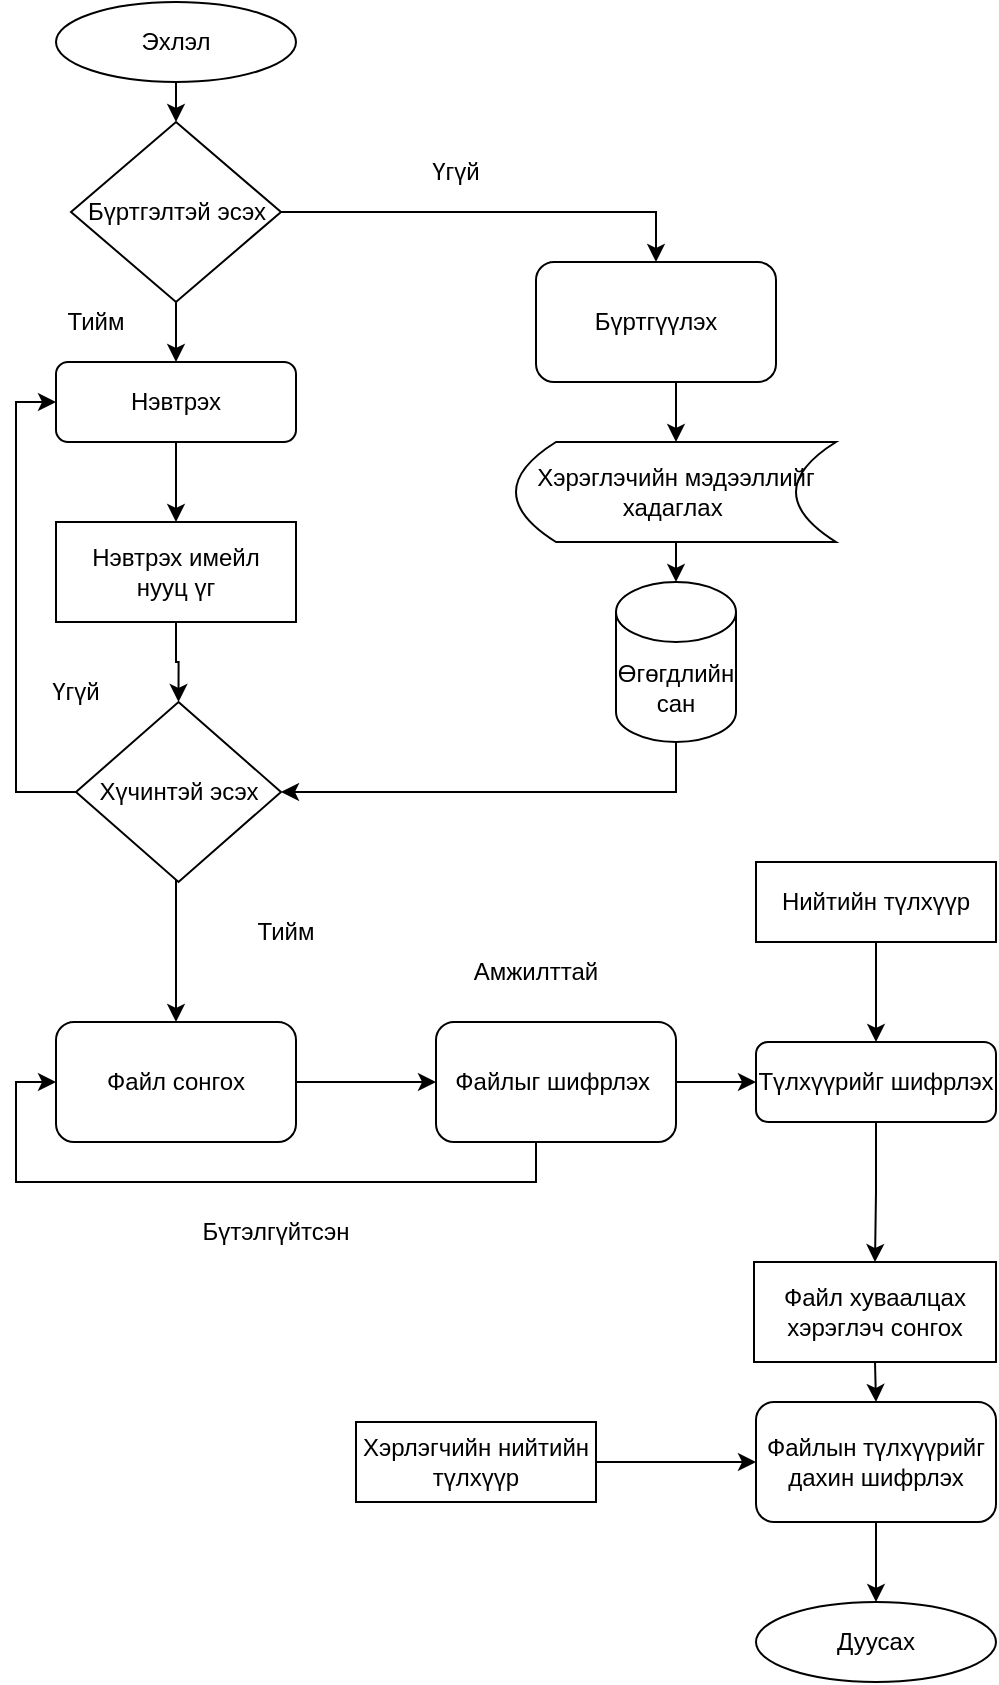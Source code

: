 <mxfile version="21.3.2" type="github">
  <diagram name="Page-1" id="GkzcyqgcytYp8V-X6onn">
    <mxGraphModel dx="1434" dy="800" grid="1" gridSize="10" guides="1" tooltips="1" connect="1" arrows="1" fold="1" page="1" pageScale="1" pageWidth="850" pageHeight="1100" math="0" shadow="0">
      <root>
        <mxCell id="0" />
        <mxCell id="1" parent="0" />
        <mxCell id="bOG6HlgoCdopPD-Y6SN3-1" value="Эхлэл" style="ellipse;whiteSpace=wrap;html=1;" vertex="1" parent="1">
          <mxGeometry x="340" y="210" width="120" height="40" as="geometry" />
        </mxCell>
        <mxCell id="bOG6HlgoCdopPD-Y6SN3-15" style="edgeStyle=orthogonalEdgeStyle;rounded=0;orthogonalLoop=1;jettySize=auto;html=1;entryX=0.5;entryY=0;entryDx=0;entryDy=0;" edge="1" parent="1" source="bOG6HlgoCdopPD-Y6SN3-2" target="bOG6HlgoCdopPD-Y6SN3-3">
          <mxGeometry relative="1" as="geometry" />
        </mxCell>
        <mxCell id="bOG6HlgoCdopPD-Y6SN3-18" style="edgeStyle=orthogonalEdgeStyle;rounded=0;orthogonalLoop=1;jettySize=auto;html=1;entryX=0.5;entryY=0;entryDx=0;entryDy=0;" edge="1" parent="1" source="bOG6HlgoCdopPD-Y6SN3-2" target="bOG6HlgoCdopPD-Y6SN3-4">
          <mxGeometry relative="1" as="geometry" />
        </mxCell>
        <mxCell id="bOG6HlgoCdopPD-Y6SN3-2" value="Бүртгэлтэй эсэх" style="rhombus;whiteSpace=wrap;html=1;" vertex="1" parent="1">
          <mxGeometry x="347.5" y="270" width="105" height="90" as="geometry" />
        </mxCell>
        <mxCell id="bOG6HlgoCdopPD-Y6SN3-20" style="edgeStyle=orthogonalEdgeStyle;rounded=0;orthogonalLoop=1;jettySize=auto;html=1;exitX=0.5;exitY=1;exitDx=0;exitDy=0;entryX=0.5;entryY=0;entryDx=0;entryDy=0;" edge="1" parent="1" source="bOG6HlgoCdopPD-Y6SN3-3" target="bOG6HlgoCdopPD-Y6SN3-17">
          <mxGeometry relative="1" as="geometry" />
        </mxCell>
        <mxCell id="bOG6HlgoCdopPD-Y6SN3-3" value="Бүртгүүлэх" style="rounded=1;whiteSpace=wrap;html=1;" vertex="1" parent="1">
          <mxGeometry x="580" y="340" width="120" height="60" as="geometry" />
        </mxCell>
        <mxCell id="bOG6HlgoCdopPD-Y6SN3-24" style="edgeStyle=orthogonalEdgeStyle;rounded=0;orthogonalLoop=1;jettySize=auto;html=1;exitX=0.5;exitY=1;exitDx=0;exitDy=0;" edge="1" parent="1" source="bOG6HlgoCdopPD-Y6SN3-4" target="bOG6HlgoCdopPD-Y6SN3-6">
          <mxGeometry relative="1" as="geometry" />
        </mxCell>
        <mxCell id="bOG6HlgoCdopPD-Y6SN3-4" value="Нэвтрэх" style="rounded=1;whiteSpace=wrap;html=1;" vertex="1" parent="1">
          <mxGeometry x="340" y="390" width="120" height="40" as="geometry" />
        </mxCell>
        <mxCell id="bOG6HlgoCdopPD-Y6SN3-23" style="edgeStyle=orthogonalEdgeStyle;rounded=0;orthogonalLoop=1;jettySize=auto;html=1;exitX=0.5;exitY=1;exitDx=0;exitDy=0;entryX=0.5;entryY=0;entryDx=0;entryDy=0;" edge="1" parent="1" source="bOG6HlgoCdopPD-Y6SN3-6" target="bOG6HlgoCdopPD-Y6SN3-7">
          <mxGeometry relative="1" as="geometry" />
        </mxCell>
        <mxCell id="bOG6HlgoCdopPD-Y6SN3-6" value="Нэвтрэх имейл&lt;br&gt;нууц үг" style="rounded=0;whiteSpace=wrap;html=1;" vertex="1" parent="1">
          <mxGeometry x="340" y="470" width="120" height="50" as="geometry" />
        </mxCell>
        <mxCell id="bOG6HlgoCdopPD-Y6SN3-25" style="edgeStyle=orthogonalEdgeStyle;rounded=0;orthogonalLoop=1;jettySize=auto;html=1;exitX=0;exitY=0.5;exitDx=0;exitDy=0;entryX=0;entryY=0.5;entryDx=0;entryDy=0;" edge="1" parent="1" source="bOG6HlgoCdopPD-Y6SN3-7" target="bOG6HlgoCdopPD-Y6SN3-4">
          <mxGeometry relative="1" as="geometry" />
        </mxCell>
        <mxCell id="bOG6HlgoCdopPD-Y6SN3-26" style="edgeStyle=orthogonalEdgeStyle;rounded=0;orthogonalLoop=1;jettySize=auto;html=1;exitX=0.5;exitY=1;exitDx=0;exitDy=0;entryX=0.5;entryY=0;entryDx=0;entryDy=0;" edge="1" parent="1" source="bOG6HlgoCdopPD-Y6SN3-7" target="bOG6HlgoCdopPD-Y6SN3-8">
          <mxGeometry relative="1" as="geometry">
            <Array as="points">
              <mxPoint x="400" y="630" />
            </Array>
          </mxGeometry>
        </mxCell>
        <mxCell id="bOG6HlgoCdopPD-Y6SN3-7" value="Хүчинтэй эсэх" style="rhombus;whiteSpace=wrap;html=1;" vertex="1" parent="1">
          <mxGeometry x="350" y="560" width="102.5" height="90" as="geometry" />
        </mxCell>
        <mxCell id="bOG6HlgoCdopPD-Y6SN3-28" style="edgeStyle=orthogonalEdgeStyle;rounded=0;orthogonalLoop=1;jettySize=auto;html=1;exitX=1;exitY=0.5;exitDx=0;exitDy=0;entryX=0;entryY=0.5;entryDx=0;entryDy=0;" edge="1" parent="1" source="bOG6HlgoCdopPD-Y6SN3-8" target="bOG6HlgoCdopPD-Y6SN3-9">
          <mxGeometry relative="1" as="geometry">
            <Array as="points">
              <mxPoint x="520" y="750" />
            </Array>
          </mxGeometry>
        </mxCell>
        <mxCell id="bOG6HlgoCdopPD-Y6SN3-8" value="Файл сонгох" style="rounded=1;whiteSpace=wrap;html=1;" vertex="1" parent="1">
          <mxGeometry x="340" y="720" width="120" height="60" as="geometry" />
        </mxCell>
        <mxCell id="bOG6HlgoCdopPD-Y6SN3-27" style="edgeStyle=orthogonalEdgeStyle;rounded=0;orthogonalLoop=1;jettySize=auto;html=1;exitX=0.5;exitY=1;exitDx=0;exitDy=0;entryX=0;entryY=0.5;entryDx=0;entryDy=0;" edge="1" parent="1" source="bOG6HlgoCdopPD-Y6SN3-9" target="bOG6HlgoCdopPD-Y6SN3-8">
          <mxGeometry relative="1" as="geometry">
            <Array as="points">
              <mxPoint x="580" y="800" />
              <mxPoint x="320" y="800" />
              <mxPoint x="320" y="750" />
            </Array>
          </mxGeometry>
        </mxCell>
        <mxCell id="bOG6HlgoCdopPD-Y6SN3-30" style="edgeStyle=orthogonalEdgeStyle;rounded=0;orthogonalLoop=1;jettySize=auto;html=1;exitX=1;exitY=0.5;exitDx=0;exitDy=0;entryX=0;entryY=0.5;entryDx=0;entryDy=0;" edge="1" parent="1" source="bOG6HlgoCdopPD-Y6SN3-9" target="bOG6HlgoCdopPD-Y6SN3-39">
          <mxGeometry relative="1" as="geometry" />
        </mxCell>
        <mxCell id="bOG6HlgoCdopPD-Y6SN3-9" value="Файлыг шифрлэх&amp;nbsp;" style="rounded=1;whiteSpace=wrap;html=1;" vertex="1" parent="1">
          <mxGeometry x="530" y="720" width="120" height="60" as="geometry" />
        </mxCell>
        <mxCell id="bOG6HlgoCdopPD-Y6SN3-43" style="edgeStyle=orthogonalEdgeStyle;rounded=0;orthogonalLoop=1;jettySize=auto;html=1;exitX=0.5;exitY=1;exitDx=0;exitDy=0;entryX=0.5;entryY=0;entryDx=0;entryDy=0;" edge="1" parent="1" source="bOG6HlgoCdopPD-Y6SN3-10" target="bOG6HlgoCdopPD-Y6SN3-11">
          <mxGeometry relative="1" as="geometry" />
        </mxCell>
        <mxCell id="bOG6HlgoCdopPD-Y6SN3-10" value="Файл хуваалцах хэрэглэч сонгох" style="rounded=0;whiteSpace=wrap;html=1;" vertex="1" parent="1">
          <mxGeometry x="689" y="840" width="121" height="50" as="geometry" />
        </mxCell>
        <mxCell id="bOG6HlgoCdopPD-Y6SN3-32" value="" style="edgeStyle=orthogonalEdgeStyle;rounded=0;orthogonalLoop=1;jettySize=auto;html=1;" edge="1" parent="1" source="bOG6HlgoCdopPD-Y6SN3-11" target="bOG6HlgoCdopPD-Y6SN3-13">
          <mxGeometry relative="1" as="geometry" />
        </mxCell>
        <mxCell id="bOG6HlgoCdopPD-Y6SN3-11" value="Файлын түлхүүрийг дахин шифрлэх" style="rounded=1;whiteSpace=wrap;html=1;" vertex="1" parent="1">
          <mxGeometry x="690" y="910" width="120" height="60" as="geometry" />
        </mxCell>
        <mxCell id="bOG6HlgoCdopPD-Y6SN3-40" style="edgeStyle=orthogonalEdgeStyle;rounded=0;orthogonalLoop=1;jettySize=auto;html=1;exitX=0.5;exitY=1;exitDx=0;exitDy=0;" edge="1" parent="1" source="bOG6HlgoCdopPD-Y6SN3-12" target="bOG6HlgoCdopPD-Y6SN3-39">
          <mxGeometry relative="1" as="geometry" />
        </mxCell>
        <mxCell id="bOG6HlgoCdopPD-Y6SN3-12" value="Нийтийн түлхүүр" style="rounded=0;whiteSpace=wrap;html=1;" vertex="1" parent="1">
          <mxGeometry x="690" y="640" width="120" height="40" as="geometry" />
        </mxCell>
        <mxCell id="bOG6HlgoCdopPD-Y6SN3-13" value="Дуусах" style="ellipse;whiteSpace=wrap;html=1;" vertex="1" parent="1">
          <mxGeometry x="690" y="1010" width="120" height="40" as="geometry" />
        </mxCell>
        <mxCell id="bOG6HlgoCdopPD-Y6SN3-14" value="" style="endArrow=classic;html=1;rounded=0;exitX=0.5;exitY=1;exitDx=0;exitDy=0;entryX=0.5;entryY=0;entryDx=0;entryDy=0;" edge="1" parent="1" source="bOG6HlgoCdopPD-Y6SN3-1" target="bOG6HlgoCdopPD-Y6SN3-2">
          <mxGeometry width="50" height="50" relative="1" as="geometry">
            <mxPoint x="400" y="570" as="sourcePoint" />
            <mxPoint x="450" y="520" as="targetPoint" />
          </mxGeometry>
        </mxCell>
        <mxCell id="bOG6HlgoCdopPD-Y6SN3-22" style="edgeStyle=orthogonalEdgeStyle;rounded=0;orthogonalLoop=1;jettySize=auto;html=1;exitX=0.5;exitY=1;exitDx=0;exitDy=0;exitPerimeter=0;entryX=1;entryY=0.5;entryDx=0;entryDy=0;" edge="1" parent="1" source="bOG6HlgoCdopPD-Y6SN3-16" target="bOG6HlgoCdopPD-Y6SN3-7">
          <mxGeometry relative="1" as="geometry" />
        </mxCell>
        <mxCell id="bOG6HlgoCdopPD-Y6SN3-16" value="Өгөгдлийн сан" style="shape=cylinder3;whiteSpace=wrap;html=1;boundedLbl=1;backgroundOutline=1;size=15;" vertex="1" parent="1">
          <mxGeometry x="620" y="500" width="60" height="80" as="geometry" />
        </mxCell>
        <mxCell id="bOG6HlgoCdopPD-Y6SN3-21" style="edgeStyle=orthogonalEdgeStyle;rounded=0;orthogonalLoop=1;jettySize=auto;html=1;exitX=0.5;exitY=1;exitDx=0;exitDy=0;entryX=0.5;entryY=0;entryDx=0;entryDy=0;entryPerimeter=0;" edge="1" parent="1" source="bOG6HlgoCdopPD-Y6SN3-17" target="bOG6HlgoCdopPD-Y6SN3-16">
          <mxGeometry relative="1" as="geometry" />
        </mxCell>
        <mxCell id="bOG6HlgoCdopPD-Y6SN3-17" value="Хэрэглэчийн мэдээллийг хадаглах&amp;nbsp;" style="shape=dataStorage;whiteSpace=wrap;html=1;fixedSize=1;" vertex="1" parent="1">
          <mxGeometry x="570" y="430" width="160" height="50" as="geometry" />
        </mxCell>
        <mxCell id="bOG6HlgoCdopPD-Y6SN3-33" value="Тийм" style="text;strokeColor=none;align=center;fillColor=none;html=1;verticalAlign=middle;whiteSpace=wrap;rounded=0;" vertex="1" parent="1">
          <mxGeometry x="330" y="355" width="60" height="30" as="geometry" />
        </mxCell>
        <mxCell id="bOG6HlgoCdopPD-Y6SN3-34" value="Үгүй" style="text;strokeColor=none;align=center;fillColor=none;html=1;verticalAlign=middle;whiteSpace=wrap;rounded=0;" vertex="1" parent="1">
          <mxGeometry x="320" y="540" width="60" height="30" as="geometry" />
        </mxCell>
        <mxCell id="bOG6HlgoCdopPD-Y6SN3-35" value="Үгүй" style="text;strokeColor=none;align=center;fillColor=none;html=1;verticalAlign=middle;whiteSpace=wrap;rounded=0;" vertex="1" parent="1">
          <mxGeometry x="510" y="280" width="60" height="30" as="geometry" />
        </mxCell>
        <mxCell id="bOG6HlgoCdopPD-Y6SN3-36" value="Тийм" style="text;strokeColor=none;align=center;fillColor=none;html=1;verticalAlign=middle;whiteSpace=wrap;rounded=0;" vertex="1" parent="1">
          <mxGeometry x="425" y="660" width="60" height="30" as="geometry" />
        </mxCell>
        <mxCell id="bOG6HlgoCdopPD-Y6SN3-37" value="Бүтэлгүйтсэн" style="text;strokeColor=none;align=center;fillColor=none;html=1;verticalAlign=middle;whiteSpace=wrap;rounded=0;" vertex="1" parent="1">
          <mxGeometry x="420" y="810" width="60" height="30" as="geometry" />
        </mxCell>
        <mxCell id="bOG6HlgoCdopPD-Y6SN3-38" value="Амжилттай" style="text;strokeColor=none;align=center;fillColor=none;html=1;verticalAlign=middle;whiteSpace=wrap;rounded=0;" vertex="1" parent="1">
          <mxGeometry x="550" y="680" width="60" height="30" as="geometry" />
        </mxCell>
        <mxCell id="bOG6HlgoCdopPD-Y6SN3-42" style="edgeStyle=orthogonalEdgeStyle;rounded=0;orthogonalLoop=1;jettySize=auto;html=1;exitX=0.5;exitY=1;exitDx=0;exitDy=0;entryX=0.5;entryY=0;entryDx=0;entryDy=0;" edge="1" parent="1" source="bOG6HlgoCdopPD-Y6SN3-39" target="bOG6HlgoCdopPD-Y6SN3-10">
          <mxGeometry relative="1" as="geometry" />
        </mxCell>
        <mxCell id="bOG6HlgoCdopPD-Y6SN3-39" value="Түлхүүрийг шифрлэх" style="rounded=1;whiteSpace=wrap;html=1;" vertex="1" parent="1">
          <mxGeometry x="690" y="730" width="120" height="40" as="geometry" />
        </mxCell>
        <mxCell id="bOG6HlgoCdopPD-Y6SN3-45" style="edgeStyle=orthogonalEdgeStyle;rounded=0;orthogonalLoop=1;jettySize=auto;html=1;exitX=1;exitY=0.5;exitDx=0;exitDy=0;" edge="1" parent="1" source="bOG6HlgoCdopPD-Y6SN3-44" target="bOG6HlgoCdopPD-Y6SN3-11">
          <mxGeometry relative="1" as="geometry" />
        </mxCell>
        <mxCell id="bOG6HlgoCdopPD-Y6SN3-44" value="Хэрлэгчийн нийтийн түлхүүр" style="rounded=0;whiteSpace=wrap;html=1;" vertex="1" parent="1">
          <mxGeometry x="490" y="920" width="120" height="40" as="geometry" />
        </mxCell>
      </root>
    </mxGraphModel>
  </diagram>
</mxfile>
